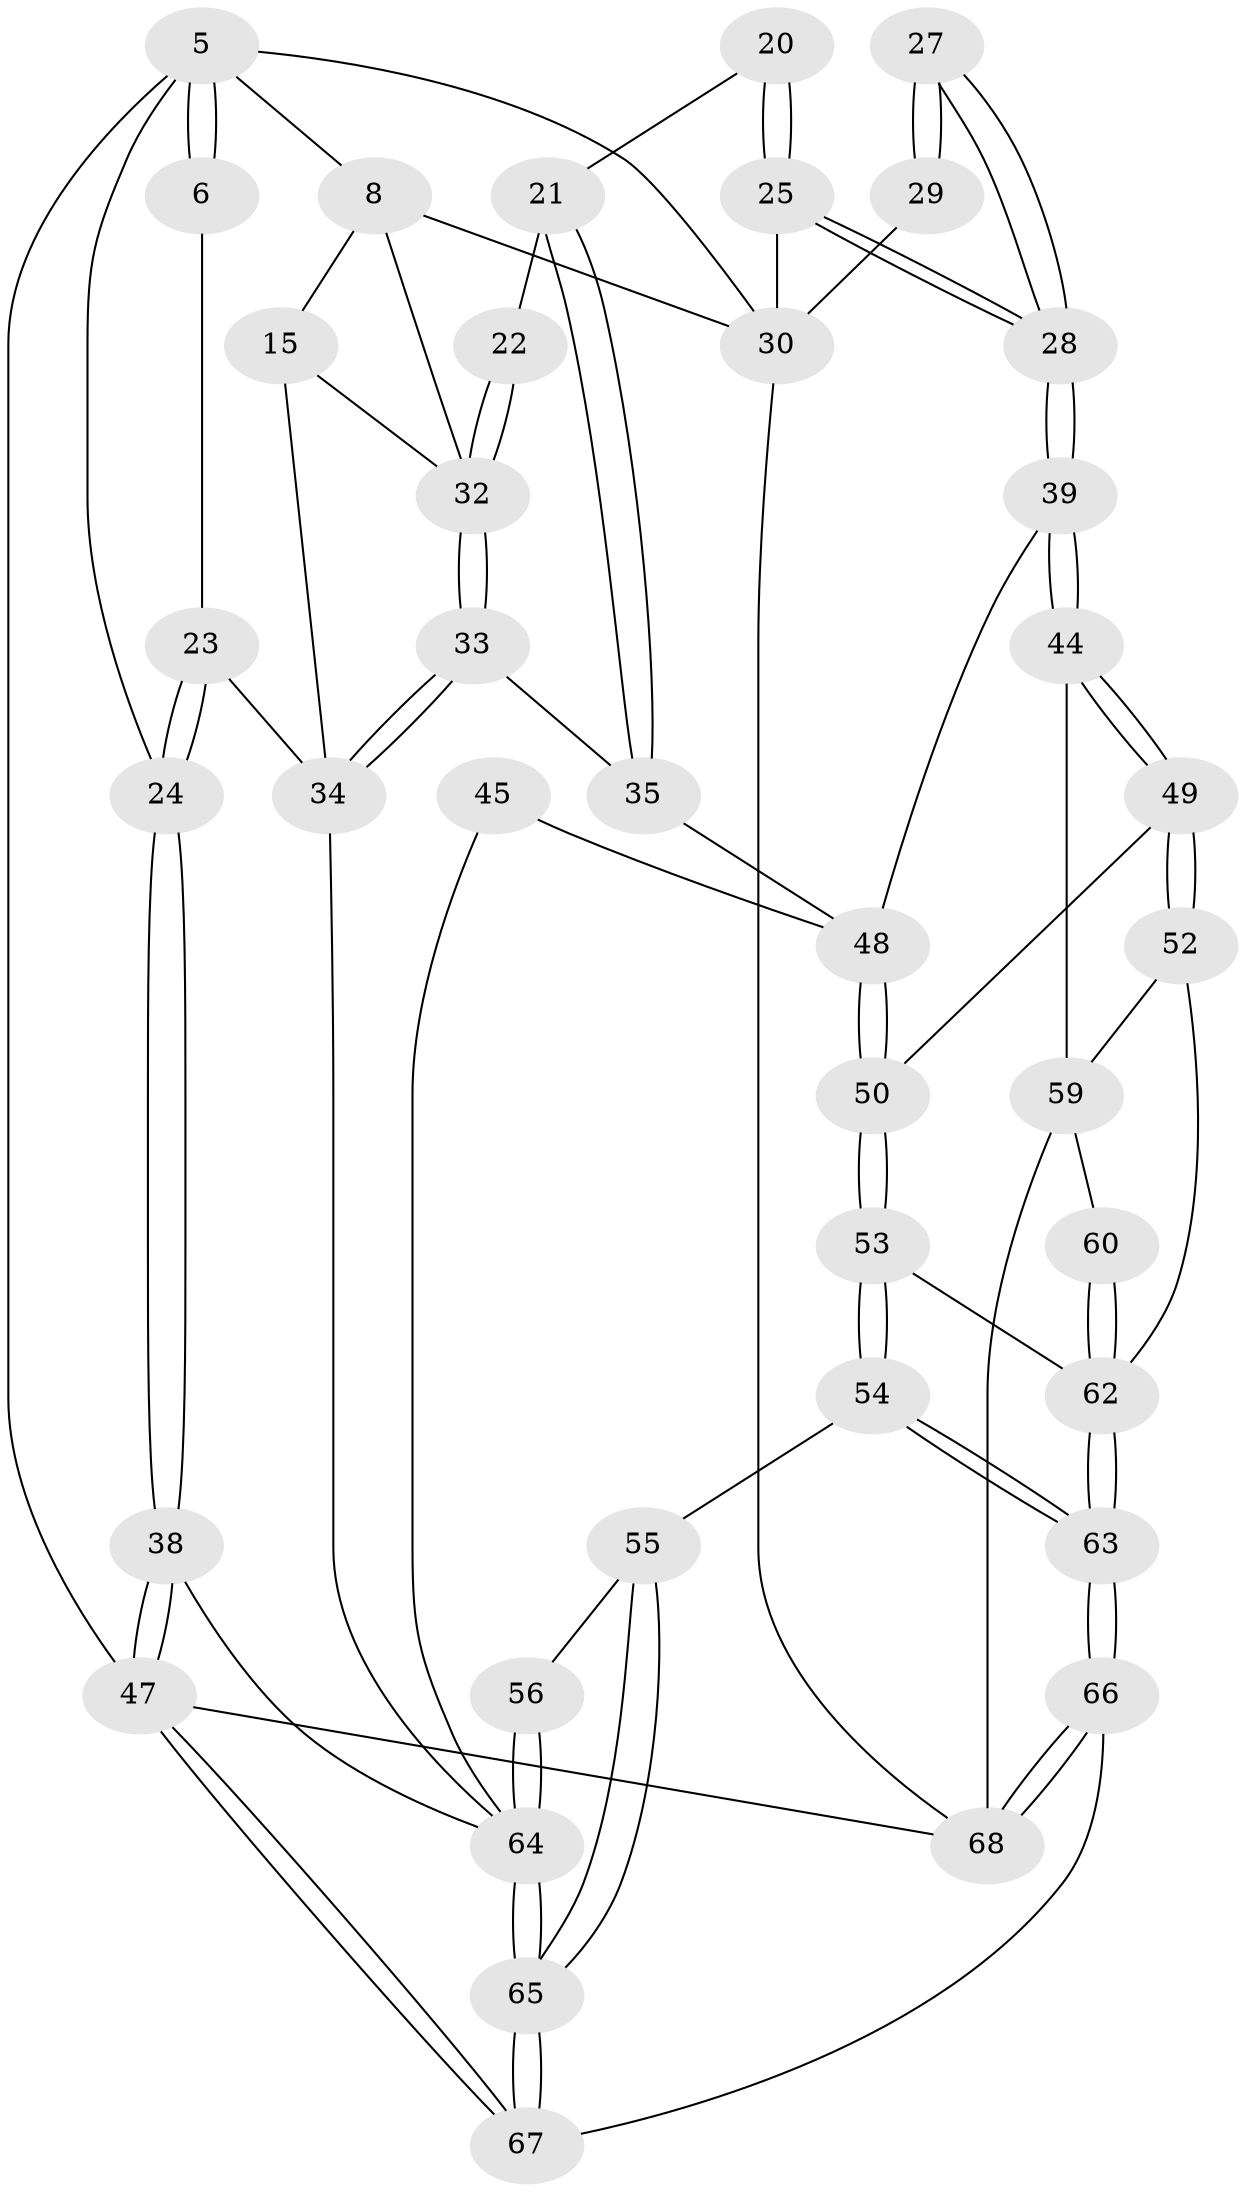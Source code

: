 // original degree distribution, {3: 0.029411764705882353, 6: 0.22058823529411764, 5: 0.5, 4: 0.25}
// Generated by graph-tools (version 1.1) at 2025/06/03/04/25 22:06:13]
// undirected, 40 vertices, 92 edges
graph export_dot {
graph [start="1"]
  node [color=gray90,style=filled];
  5 [pos="+0.24253489094079084+0",super="+4"];
  6 [pos="+0.07955965382946298+0.09701520584000663"];
  8 [pos="+0.5239865529129022+0",super="+7"];
  15 [pos="+0.26037357924985544+0.18237254296625222"];
  20 [pos="+0.7020618808056713+0.3266026070133256"];
  21 [pos="+0.6406411802091994+0.3002819479873593"];
  22 [pos="+0.5657560726976361+0.2626954281798203"];
  23 [pos="+0.002805970826574788+0.20314266169662842",super="+17"];
  24 [pos="+0+0.2603276303928778"];
  25 [pos="+0.708713107626019+0.3332445456273829",super="+13+14"];
  27 [pos="+0.7876733855618996+0.35414590391767287"];
  28 [pos="+0.7397819643430161+0.37503097919102063"];
  29 [pos="+1+0.2322310350287368",super="+26"];
  30 [pos="+1+0.23111393728765395",super="+11+12+9"];
  32 [pos="+0.37466612627464935+0.3837281983128989",super="+19+18"];
  33 [pos="+0.36784484915801463+0.42027902869207834"];
  34 [pos="+0.11516798838384117+0.5644464269521304",super="+31+16"];
  35 [pos="+0.4180785094413509+0.4597054700444141"];
  38 [pos="+0+0.6165977639584191"];
  39 [pos="+0.7380274527791829+0.39989091073657523"];
  44 [pos="+0.740731233308292+0.41030357709824655"];
  45 [pos="+0.3403603902594193+0.6136243954620071"];
  47 [pos="+0+1"];
  48 [pos="+0.4691009405350977+0.5981423933713045",super="+40+41"];
  49 [pos="+0.6419610897583236+0.593800379832116"];
  50 [pos="+0.47016211370813793+0.5996611426055226"];
  52 [pos="+0.6416686829142401+0.636877598998141"];
  53 [pos="+0.489879566007485+0.7271271116050048"];
  54 [pos="+0.38645758366462146+0.7937767326979436"];
  55 [pos="+0.3178391849332612+0.7688556445947611"];
  56 [pos="+0.26000680561400946+0.7293282225356729"];
  59 [pos="+0.8490744120722586+0.8354042228328946",super="+51"];
  60 [pos="+0.691145400896647+0.8267861978817862"];
  62 [pos="+0.49455526209648726+1",super="+58+57"];
  63 [pos="+0.47429440244456894+1"];
  64 [pos="+0.19026035621609647+0.9656378743543539",super="+37+36+46"];
  65 [pos="+0.2099490028668751+1"];
  66 [pos="+0.4675304981388392+1"];
  67 [pos="+0.20954938006810572+1"];
  68 [pos="+1+1",super="+61"];
  5 -- 6 [weight=2];
  5 -- 6;
  5 -- 24;
  5 -- 30;
  5 -- 47;
  5 -- 8;
  6 -- 23;
  8 -- 30;
  8 -- 32;
  8 -- 15;
  15 -- 34;
  15 -- 32;
  20 -- 21;
  20 -- 25 [weight=2];
  20 -- 25;
  21 -- 22;
  21 -- 35;
  21 -- 35;
  22 -- 32 [weight=2];
  22 -- 32;
  23 -- 24;
  23 -- 24;
  23 -- 34 [weight=2];
  24 -- 38;
  24 -- 38;
  25 -- 28;
  25 -- 28;
  25 -- 30 [weight=2];
  27 -- 28;
  27 -- 28;
  27 -- 29 [weight=2];
  27 -- 29;
  28 -- 39;
  28 -- 39;
  29 -- 30 [weight=2];
  30 -- 68 [weight=2];
  32 -- 33;
  32 -- 33;
  33 -- 34;
  33 -- 34;
  33 -- 35;
  34 -- 64;
  35 -- 48;
  38 -- 47;
  38 -- 47;
  38 -- 64;
  39 -- 44;
  39 -- 44;
  39 -- 48;
  44 -- 49;
  44 -- 49;
  44 -- 59;
  45 -- 48 [weight=2];
  45 -- 64;
  47 -- 67;
  47 -- 67;
  47 -- 68;
  48 -- 50;
  48 -- 50;
  49 -- 50;
  49 -- 52;
  49 -- 52;
  50 -- 53;
  50 -- 53;
  52 -- 59;
  52 -- 62;
  53 -- 54;
  53 -- 54;
  53 -- 62;
  54 -- 55;
  54 -- 63;
  54 -- 63;
  55 -- 56;
  55 -- 65;
  55 -- 65;
  56 -- 64 [weight=2];
  56 -- 64;
  59 -- 60;
  59 -- 68 [weight=2];
  60 -- 62 [weight=2];
  60 -- 62;
  62 -- 63;
  62 -- 63;
  63 -- 66;
  63 -- 66;
  64 -- 65;
  64 -- 65;
  65 -- 67;
  65 -- 67;
  66 -- 67;
  66 -- 68;
  66 -- 68;
}

